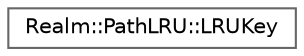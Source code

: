 digraph "Graphical Class Hierarchy"
{
 // LATEX_PDF_SIZE
  bgcolor="transparent";
  edge [fontname=Helvetica,fontsize=10,labelfontname=Helvetica,labelfontsize=10];
  node [fontname=Helvetica,fontsize=10,shape=box,height=0.2,width=0.4];
  rankdir="LR";
  Node0 [id="Node000000",label="Realm::PathLRU::LRUKey",height=0.2,width=0.4,color="grey40", fillcolor="white", style="filled",URL="$classRealm_1_1PathLRU_1_1LRUKey.html",tooltip=" "];
}
